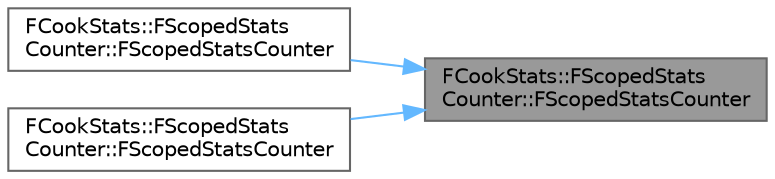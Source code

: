 digraph "FCookStats::FScopedStatsCounter::FScopedStatsCounter"
{
 // INTERACTIVE_SVG=YES
 // LATEX_PDF_SIZE
  bgcolor="transparent";
  edge [fontname=Helvetica,fontsize=10,labelfontname=Helvetica,labelfontsize=10];
  node [fontname=Helvetica,fontsize=10,shape=box,height=0.2,width=0.4];
  rankdir="RL";
  Node1 [id="Node000001",label="FCookStats::FScopedStats\lCounter::FScopedStatsCounter",height=0.2,width=0.4,color="gray40", fillcolor="grey60", style="filled", fontcolor="black",tooltip="Starts the time, tracks the underlying stat it will update."];
  Node1 -> Node2 [id="edge1_Node000001_Node000002",dir="back",color="steelblue1",style="solid",tooltip=" "];
  Node2 [id="Node000002",label="FCookStats::FScopedStats\lCounter::FScopedStatsCounter",height=0.2,width=0.4,color="grey40", fillcolor="white", style="filled",URL="$de/da6/classFCookStats_1_1FScopedStatsCounter.html#a9ddee793c3acf6921f2b65a6017462f3",tooltip=" "];
  Node1 -> Node3 [id="edge2_Node000001_Node000003",dir="back",color="steelblue1",style="solid",tooltip=" "];
  Node3 [id="Node000003",label="FCookStats::FScopedStats\lCounter::FScopedStatsCounter",height=0.2,width=0.4,color="grey40", fillcolor="white", style="filled",URL="$de/da6/classFCookStats_1_1FScopedStatsCounter.html#a9f62a5f7034ee48b4ffefa19d3bdb9ac",tooltip=" "];
}
